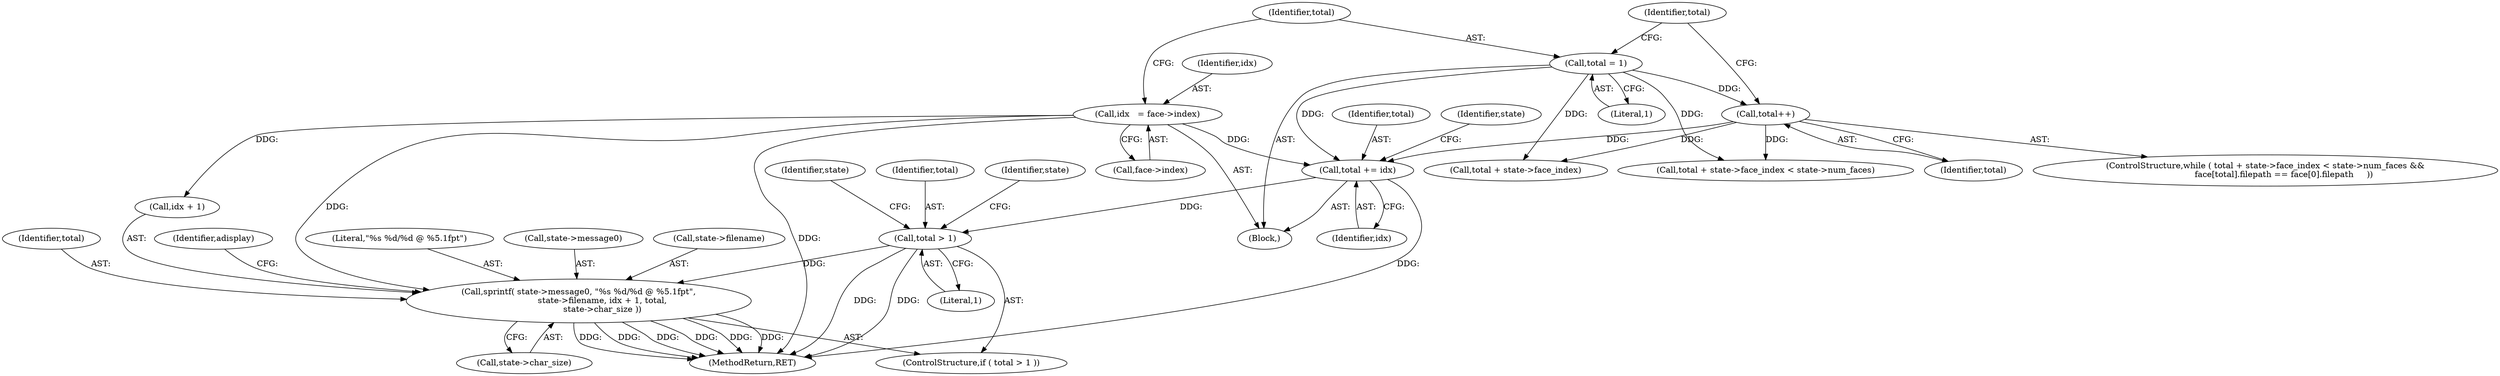 digraph "1_savannah_b995299b73ba4cd259f221f500d4e63095508bec@API" {
"1000179" [label="(Call,sprintf( state->message0, \"%s %d/%d @ %5.1fpt\",\n                  state->filename, idx + 1, total,\n                  state->char_size ))"];
"1000133" [label="(Call,idx   = face->index)"];
"1000176" [label="(Call,total > 1)"];
"1000165" [label="(Call,total += idx)"];
"1000163" [label="(Call,total++)"];
"1000138" [label="(Call,total = 1)"];
"1000138" [label="(Call,total = 1)"];
"1000208" [label="(Identifier,adisplay)"];
"1000187" [label="(Call,idx + 1)"];
"1000179" [label="(Call,sprintf( state->message0, \"%s %d/%d @ %5.1fpt\",\n                  state->filename, idx + 1, total,\n                  state->char_size ))"];
"1000225" [label="(MethodReturn,RET)"];
"1000183" [label="(Literal,\"%s %d/%d @ %5.1fpt\")"];
"1000178" [label="(Literal,1)"];
"1000145" [label="(Identifier,total)"];
"1000177" [label="(Identifier,total)"];
"1000180" [label="(Call,state->message0)"];
"1000164" [label="(Identifier,total)"];
"1000140" [label="(Literal,1)"];
"1000175" [label="(ControlStructure,if ( total > 1 ))"];
"1000176" [label="(Call,total > 1)"];
"1000135" [label="(Call,face->index)"];
"1000133" [label="(Call,idx   = face->index)"];
"1000181" [label="(Identifier,state)"];
"1000197" [label="(Identifier,state)"];
"1000119" [label="(Block,)"];
"1000144" [label="(Call,total + state->face_index)"];
"1000184" [label="(Call,state->filename)"];
"1000139" [label="(Identifier,total)"];
"1000163" [label="(Call,total++)"];
"1000166" [label="(Identifier,total)"];
"1000141" [label="(ControlStructure,while ( total + state->face_index < state->num_faces &&\n              face[total].filepath == face[0].filepath     ))"];
"1000167" [label="(Identifier,idx)"];
"1000165" [label="(Call,total += idx)"];
"1000143" [label="(Call,total + state->face_index < state->num_faces)"];
"1000191" [label="(Call,state->char_size)"];
"1000170" [label="(Identifier,state)"];
"1000190" [label="(Identifier,total)"];
"1000134" [label="(Identifier,idx)"];
"1000179" -> "1000175"  [label="AST: "];
"1000179" -> "1000191"  [label="CFG: "];
"1000180" -> "1000179"  [label="AST: "];
"1000183" -> "1000179"  [label="AST: "];
"1000184" -> "1000179"  [label="AST: "];
"1000187" -> "1000179"  [label="AST: "];
"1000190" -> "1000179"  [label="AST: "];
"1000191" -> "1000179"  [label="AST: "];
"1000208" -> "1000179"  [label="CFG: "];
"1000179" -> "1000225"  [label="DDG: "];
"1000179" -> "1000225"  [label="DDG: "];
"1000179" -> "1000225"  [label="DDG: "];
"1000179" -> "1000225"  [label="DDG: "];
"1000179" -> "1000225"  [label="DDG: "];
"1000179" -> "1000225"  [label="DDG: "];
"1000133" -> "1000179"  [label="DDG: "];
"1000176" -> "1000179"  [label="DDG: "];
"1000133" -> "1000119"  [label="AST: "];
"1000133" -> "1000135"  [label="CFG: "];
"1000134" -> "1000133"  [label="AST: "];
"1000135" -> "1000133"  [label="AST: "];
"1000139" -> "1000133"  [label="CFG: "];
"1000133" -> "1000225"  [label="DDG: "];
"1000133" -> "1000165"  [label="DDG: "];
"1000133" -> "1000187"  [label="DDG: "];
"1000176" -> "1000175"  [label="AST: "];
"1000176" -> "1000178"  [label="CFG: "];
"1000177" -> "1000176"  [label="AST: "];
"1000178" -> "1000176"  [label="AST: "];
"1000181" -> "1000176"  [label="CFG: "];
"1000197" -> "1000176"  [label="CFG: "];
"1000176" -> "1000225"  [label="DDG: "];
"1000176" -> "1000225"  [label="DDG: "];
"1000165" -> "1000176"  [label="DDG: "];
"1000165" -> "1000119"  [label="AST: "];
"1000165" -> "1000167"  [label="CFG: "];
"1000166" -> "1000165"  [label="AST: "];
"1000167" -> "1000165"  [label="AST: "];
"1000170" -> "1000165"  [label="CFG: "];
"1000165" -> "1000225"  [label="DDG: "];
"1000163" -> "1000165"  [label="DDG: "];
"1000138" -> "1000165"  [label="DDG: "];
"1000163" -> "1000141"  [label="AST: "];
"1000163" -> "1000164"  [label="CFG: "];
"1000164" -> "1000163"  [label="AST: "];
"1000145" -> "1000163"  [label="CFG: "];
"1000163" -> "1000143"  [label="DDG: "];
"1000163" -> "1000144"  [label="DDG: "];
"1000138" -> "1000163"  [label="DDG: "];
"1000138" -> "1000119"  [label="AST: "];
"1000138" -> "1000140"  [label="CFG: "];
"1000139" -> "1000138"  [label="AST: "];
"1000140" -> "1000138"  [label="AST: "];
"1000145" -> "1000138"  [label="CFG: "];
"1000138" -> "1000143"  [label="DDG: "];
"1000138" -> "1000144"  [label="DDG: "];
}
